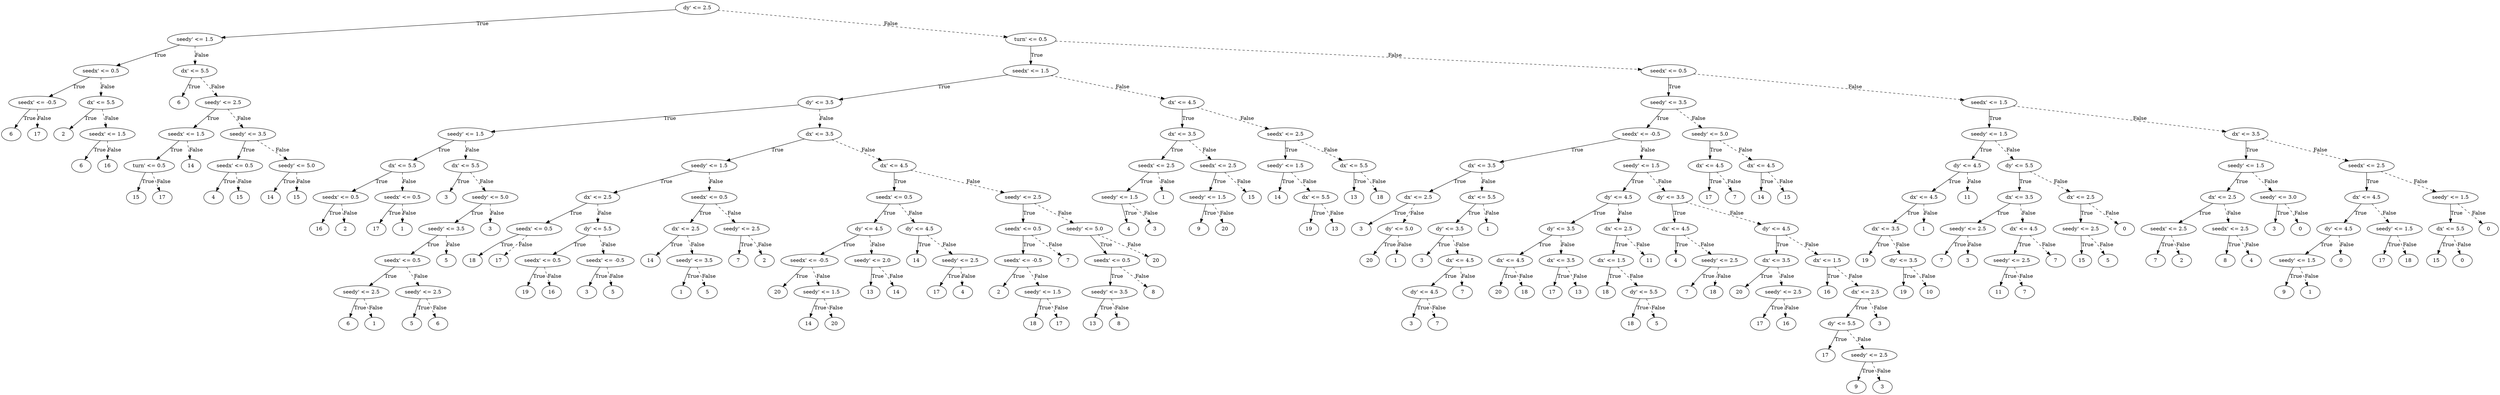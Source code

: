 digraph {
0 [label="dy' <= 2.5"];
1 [label="seedy' <= 1.5"];
2 [label="seedx' <= 0.5"];
3 [label="seedx' <= -0.5"];
4 [label="6"];
3 -> 4 [label="True"];
5 [label="17"];
3 -> 5 [style="dashed", label="False"];
2 -> 3 [label="True"];
6 [label="dx' <= 5.5"];
7 [label="2"];
6 -> 7 [label="True"];
8 [label="seedx' <= 1.5"];
9 [label="6"];
8 -> 9 [label="True"];
10 [label="16"];
8 -> 10 [style="dashed", label="False"];
6 -> 8 [style="dashed", label="False"];
2 -> 6 [style="dashed", label="False"];
1 -> 2 [label="True"];
11 [label="dx' <= 5.5"];
12 [label="6"];
11 -> 12 [label="True"];
13 [label="seedy' <= 2.5"];
14 [label="seedx' <= 1.5"];
15 [label="turn' <= 0.5"];
16 [label="15"];
15 -> 16 [label="True"];
17 [label="17"];
15 -> 17 [style="dashed", label="False"];
14 -> 15 [label="True"];
18 [label="14"];
14 -> 18 [style="dashed", label="False"];
13 -> 14 [label="True"];
19 [label="seedy' <= 3.5"];
20 [label="seedx' <= 0.5"];
21 [label="4"];
20 -> 21 [label="True"];
22 [label="15"];
20 -> 22 [style="dashed", label="False"];
19 -> 20 [label="True"];
23 [label="seedy' <= 5.0"];
24 [label="14"];
23 -> 24 [label="True"];
25 [label="15"];
23 -> 25 [style="dashed", label="False"];
19 -> 23 [style="dashed", label="False"];
13 -> 19 [style="dashed", label="False"];
11 -> 13 [style="dashed", label="False"];
1 -> 11 [style="dashed", label="False"];
0 -> 1 [label="True"];
26 [label="turn' <= 0.5"];
27 [label="seedx' <= 1.5"];
28 [label="dy' <= 3.5"];
29 [label="seedy' <= 1.5"];
30 [label="dx' <= 5.5"];
31 [label="seedx' <= 0.5"];
32 [label="16"];
31 -> 32 [label="True"];
33 [label="2"];
31 -> 33 [style="dashed", label="False"];
30 -> 31 [label="True"];
34 [label="seedx' <= 0.5"];
35 [label="17"];
34 -> 35 [label="True"];
36 [label="1"];
34 -> 36 [style="dashed", label="False"];
30 -> 34 [style="dashed", label="False"];
29 -> 30 [label="True"];
37 [label="dx' <= 5.5"];
38 [label="3"];
37 -> 38 [label="True"];
39 [label="seedy' <= 5.0"];
40 [label="seedy' <= 3.5"];
41 [label="seedx' <= 0.5"];
42 [label="seedy' <= 2.5"];
43 [label="6"];
42 -> 43 [label="True"];
44 [label="1"];
42 -> 44 [style="dashed", label="False"];
41 -> 42 [label="True"];
45 [label="seedy' <= 2.5"];
46 [label="5"];
45 -> 46 [label="True"];
47 [label="6"];
45 -> 47 [style="dashed", label="False"];
41 -> 45 [style="dashed", label="False"];
40 -> 41 [label="True"];
48 [label="5"];
40 -> 48 [style="dashed", label="False"];
39 -> 40 [label="True"];
49 [label="3"];
39 -> 49 [style="dashed", label="False"];
37 -> 39 [style="dashed", label="False"];
29 -> 37 [style="dashed", label="False"];
28 -> 29 [label="True"];
50 [label="dx' <= 3.5"];
51 [label="seedy' <= 1.5"];
52 [label="dx' <= 2.5"];
53 [label="seedx' <= 0.5"];
54 [label="18"];
53 -> 54 [label="True"];
55 [label="17"];
53 -> 55 [style="dashed", label="False"];
52 -> 53 [label="True"];
56 [label="dy' <= 5.5"];
57 [label="seedx' <= 0.5"];
58 [label="19"];
57 -> 58 [label="True"];
59 [label="16"];
57 -> 59 [style="dashed", label="False"];
56 -> 57 [label="True"];
60 [label="seedx' <= -0.5"];
61 [label="3"];
60 -> 61 [label="True"];
62 [label="5"];
60 -> 62 [style="dashed", label="False"];
56 -> 60 [style="dashed", label="False"];
52 -> 56 [style="dashed", label="False"];
51 -> 52 [label="True"];
63 [label="seedx' <= 0.5"];
64 [label="dx' <= 2.5"];
65 [label="14"];
64 -> 65 [label="True"];
66 [label="seedy' <= 3.5"];
67 [label="1"];
66 -> 67 [label="True"];
68 [label="5"];
66 -> 68 [style="dashed", label="False"];
64 -> 66 [style="dashed", label="False"];
63 -> 64 [label="True"];
69 [label="seedy' <= 2.5"];
70 [label="7"];
69 -> 70 [label="True"];
71 [label="2"];
69 -> 71 [style="dashed", label="False"];
63 -> 69 [style="dashed", label="False"];
51 -> 63 [style="dashed", label="False"];
50 -> 51 [label="True"];
72 [label="dx' <= 4.5"];
73 [label="seedx' <= 0.5"];
74 [label="dy' <= 4.5"];
75 [label="seedx' <= -0.5"];
76 [label="20"];
75 -> 76 [label="True"];
77 [label="seedy' <= 1.5"];
78 [label="14"];
77 -> 78 [label="True"];
79 [label="20"];
77 -> 79 [style="dashed", label="False"];
75 -> 77 [style="dashed", label="False"];
74 -> 75 [label="True"];
80 [label="seedy' <= 2.0"];
81 [label="13"];
80 -> 81 [label="True"];
82 [label="14"];
80 -> 82 [style="dashed", label="False"];
74 -> 80 [style="dashed", label="False"];
73 -> 74 [label="True"];
83 [label="dy' <= 4.5"];
84 [label="14"];
83 -> 84 [label="True"];
85 [label="seedy' <= 2.5"];
86 [label="17"];
85 -> 86 [label="True"];
87 [label="4"];
85 -> 87 [style="dashed", label="False"];
83 -> 85 [style="dashed", label="False"];
73 -> 83 [style="dashed", label="False"];
72 -> 73 [label="True"];
88 [label="seedy' <= 2.5"];
89 [label="seedx' <= 0.5"];
90 [label="seedx' <= -0.5"];
91 [label="2"];
90 -> 91 [label="True"];
92 [label="seedy' <= 1.5"];
93 [label="18"];
92 -> 93 [label="True"];
94 [label="17"];
92 -> 94 [style="dashed", label="False"];
90 -> 92 [style="dashed", label="False"];
89 -> 90 [label="True"];
95 [label="7"];
89 -> 95 [style="dashed", label="False"];
88 -> 89 [label="True"];
96 [label="seedy' <= 5.0"];
97 [label="seedx' <= 0.5"];
98 [label="seedy' <= 3.5"];
99 [label="13"];
98 -> 99 [label="True"];
100 [label="8"];
98 -> 100 [style="dashed", label="False"];
97 -> 98 [label="True"];
101 [label="8"];
97 -> 101 [style="dashed", label="False"];
96 -> 97 [label="True"];
102 [label="20"];
96 -> 102 [style="dashed", label="False"];
88 -> 96 [style="dashed", label="False"];
72 -> 88 [style="dashed", label="False"];
50 -> 72 [style="dashed", label="False"];
28 -> 50 [style="dashed", label="False"];
27 -> 28 [label="True"];
103 [label="dx' <= 4.5"];
104 [label="dx' <= 3.5"];
105 [label="seedx' <= 2.5"];
106 [label="seedy' <= 1.5"];
107 [label="4"];
106 -> 107 [label="True"];
108 [label="3"];
106 -> 108 [style="dashed", label="False"];
105 -> 106 [label="True"];
109 [label="1"];
105 -> 109 [style="dashed", label="False"];
104 -> 105 [label="True"];
110 [label="seedx' <= 2.5"];
111 [label="seedy' <= 1.5"];
112 [label="9"];
111 -> 112 [label="True"];
113 [label="20"];
111 -> 113 [style="dashed", label="False"];
110 -> 111 [label="True"];
114 [label="15"];
110 -> 114 [style="dashed", label="False"];
104 -> 110 [style="dashed", label="False"];
103 -> 104 [label="True"];
115 [label="seedx' <= 2.5"];
116 [label="seedy' <= 1.5"];
117 [label="14"];
116 -> 117 [label="True"];
118 [label="dx' <= 5.5"];
119 [label="19"];
118 -> 119 [label="True"];
120 [label="13"];
118 -> 120 [style="dashed", label="False"];
116 -> 118 [style="dashed", label="False"];
115 -> 116 [label="True"];
121 [label="dx' <= 5.5"];
122 [label="13"];
121 -> 122 [label="True"];
123 [label="18"];
121 -> 123 [style="dashed", label="False"];
115 -> 121 [style="dashed", label="False"];
103 -> 115 [style="dashed", label="False"];
27 -> 103 [style="dashed", label="False"];
26 -> 27 [label="True"];
124 [label="seedx' <= 0.5"];
125 [label="seedy' <= 3.5"];
126 [label="seedx' <= -0.5"];
127 [label="dx' <= 3.5"];
128 [label="dx' <= 2.5"];
129 [label="3"];
128 -> 129 [label="True"];
130 [label="dy' <= 5.0"];
131 [label="20"];
130 -> 131 [label="True"];
132 [label="1"];
130 -> 132 [style="dashed", label="False"];
128 -> 130 [style="dashed", label="False"];
127 -> 128 [label="True"];
133 [label="dx' <= 5.5"];
134 [label="dy' <= 3.5"];
135 [label="3"];
134 -> 135 [label="True"];
136 [label="dx' <= 4.5"];
137 [label="dy' <= 4.5"];
138 [label="3"];
137 -> 138 [label="True"];
139 [label="7"];
137 -> 139 [style="dashed", label="False"];
136 -> 137 [label="True"];
140 [label="7"];
136 -> 140 [style="dashed", label="False"];
134 -> 136 [style="dashed", label="False"];
133 -> 134 [label="True"];
141 [label="1"];
133 -> 141 [style="dashed", label="False"];
127 -> 133 [style="dashed", label="False"];
126 -> 127 [label="True"];
142 [label="seedy' <= 1.5"];
143 [label="dy' <= 4.5"];
144 [label="dy' <= 3.5"];
145 [label="dx' <= 4.5"];
146 [label="20"];
145 -> 146 [label="True"];
147 [label="18"];
145 -> 147 [style="dashed", label="False"];
144 -> 145 [label="True"];
148 [label="dx' <= 3.5"];
149 [label="17"];
148 -> 149 [label="True"];
150 [label="13"];
148 -> 150 [style="dashed", label="False"];
144 -> 148 [style="dashed", label="False"];
143 -> 144 [label="True"];
151 [label="dx' <= 2.5"];
152 [label="dx' <= 1.5"];
153 [label="18"];
152 -> 153 [label="True"];
154 [label="dy' <= 5.5"];
155 [label="18"];
154 -> 155 [label="True"];
156 [label="5"];
154 -> 156 [style="dashed", label="False"];
152 -> 154 [style="dashed", label="False"];
151 -> 152 [label="True"];
157 [label="11"];
151 -> 157 [style="dashed", label="False"];
143 -> 151 [style="dashed", label="False"];
142 -> 143 [label="True"];
158 [label="dy' <= 3.5"];
159 [label="dx' <= 4.5"];
160 [label="4"];
159 -> 160 [label="True"];
161 [label="seedy' <= 2.5"];
162 [label="7"];
161 -> 162 [label="True"];
163 [label="18"];
161 -> 163 [style="dashed", label="False"];
159 -> 161 [style="dashed", label="False"];
158 -> 159 [label="True"];
164 [label="dy' <= 4.5"];
165 [label="dx' <= 3.5"];
166 [label="20"];
165 -> 166 [label="True"];
167 [label="seedy' <= 2.5"];
168 [label="17"];
167 -> 168 [label="True"];
169 [label="16"];
167 -> 169 [style="dashed", label="False"];
165 -> 167 [style="dashed", label="False"];
164 -> 165 [label="True"];
170 [label="dx' <= 1.5"];
171 [label="16"];
170 -> 171 [label="True"];
172 [label="dx' <= 2.5"];
173 [label="dy' <= 5.5"];
174 [label="17"];
173 -> 174 [label="True"];
175 [label="seedy' <= 2.5"];
176 [label="9"];
175 -> 176 [label="True"];
177 [label="3"];
175 -> 177 [style="dashed", label="False"];
173 -> 175 [style="dashed", label="False"];
172 -> 173 [label="True"];
178 [label="3"];
172 -> 178 [style="dashed", label="False"];
170 -> 172 [style="dashed", label="False"];
164 -> 170 [style="dashed", label="False"];
158 -> 164 [style="dashed", label="False"];
142 -> 158 [style="dashed", label="False"];
126 -> 142 [style="dashed", label="False"];
125 -> 126 [label="True"];
179 [label="seedy' <= 5.0"];
180 [label="dx' <= 4.5"];
181 [label="17"];
180 -> 181 [label="True"];
182 [label="7"];
180 -> 182 [style="dashed", label="False"];
179 -> 180 [label="True"];
183 [label="dx' <= 4.5"];
184 [label="14"];
183 -> 184 [label="True"];
185 [label="15"];
183 -> 185 [style="dashed", label="False"];
179 -> 183 [style="dashed", label="False"];
125 -> 179 [style="dashed", label="False"];
124 -> 125 [label="True"];
186 [label="seedx' <= 1.5"];
187 [label="seedy' <= 1.5"];
188 [label="dy' <= 4.5"];
189 [label="dx' <= 4.5"];
190 [label="dx' <= 3.5"];
191 [label="19"];
190 -> 191 [label="True"];
192 [label="dy' <= 3.5"];
193 [label="19"];
192 -> 193 [label="True"];
194 [label="10"];
192 -> 194 [style="dashed", label="False"];
190 -> 192 [style="dashed", label="False"];
189 -> 190 [label="True"];
195 [label="1"];
189 -> 195 [style="dashed", label="False"];
188 -> 189 [label="True"];
196 [label="11"];
188 -> 196 [style="dashed", label="False"];
187 -> 188 [label="True"];
197 [label="dy' <= 5.5"];
198 [label="dx' <= 3.5"];
199 [label="seedy' <= 2.5"];
200 [label="7"];
199 -> 200 [label="True"];
201 [label="3"];
199 -> 201 [style="dashed", label="False"];
198 -> 199 [label="True"];
202 [label="dx' <= 4.5"];
203 [label="seedy' <= 2.5"];
204 [label="11"];
203 -> 204 [label="True"];
205 [label="7"];
203 -> 205 [style="dashed", label="False"];
202 -> 203 [label="True"];
206 [label="7"];
202 -> 206 [style="dashed", label="False"];
198 -> 202 [style="dashed", label="False"];
197 -> 198 [label="True"];
207 [label="dx' <= 2.5"];
208 [label="seedy' <= 2.5"];
209 [label="15"];
208 -> 209 [label="True"];
210 [label="5"];
208 -> 210 [style="dashed", label="False"];
207 -> 208 [label="True"];
211 [label="0"];
207 -> 211 [style="dashed", label="False"];
197 -> 207 [style="dashed", label="False"];
187 -> 197 [style="dashed", label="False"];
186 -> 187 [label="True"];
212 [label="dx' <= 3.5"];
213 [label="seedy' <= 1.5"];
214 [label="dx' <= 2.5"];
215 [label="seedx' <= 2.5"];
216 [label="7"];
215 -> 216 [label="True"];
217 [label="2"];
215 -> 217 [style="dashed", label="False"];
214 -> 215 [label="True"];
218 [label="seedx' <= 2.5"];
219 [label="8"];
218 -> 219 [label="True"];
220 [label="4"];
218 -> 220 [style="dashed", label="False"];
214 -> 218 [style="dashed", label="False"];
213 -> 214 [label="True"];
221 [label="seedy' <= 3.0"];
222 [label="3"];
221 -> 222 [label="True"];
223 [label="0"];
221 -> 223 [style="dashed", label="False"];
213 -> 221 [style="dashed", label="False"];
212 -> 213 [label="True"];
224 [label="seedx' <= 2.5"];
225 [label="dx' <= 4.5"];
226 [label="dy' <= 4.5"];
227 [label="seedy' <= 1.5"];
228 [label="9"];
227 -> 228 [label="True"];
229 [label="1"];
227 -> 229 [style="dashed", label="False"];
226 -> 227 [label="True"];
230 [label="0"];
226 -> 230 [style="dashed", label="False"];
225 -> 226 [label="True"];
231 [label="seedy' <= 1.5"];
232 [label="17"];
231 -> 232 [label="True"];
233 [label="18"];
231 -> 233 [style="dashed", label="False"];
225 -> 231 [style="dashed", label="False"];
224 -> 225 [label="True"];
234 [label="seedy' <= 1.5"];
235 [label="dx' <= 5.5"];
236 [label="15"];
235 -> 236 [label="True"];
237 [label="0"];
235 -> 237 [style="dashed", label="False"];
234 -> 235 [label="True"];
238 [label="0"];
234 -> 238 [style="dashed", label="False"];
224 -> 234 [style="dashed", label="False"];
212 -> 224 [style="dashed", label="False"];
186 -> 212 [style="dashed", label="False"];
124 -> 186 [style="dashed", label="False"];
26 -> 124 [style="dashed", label="False"];
0 -> 26 [style="dashed", label="False"];

}